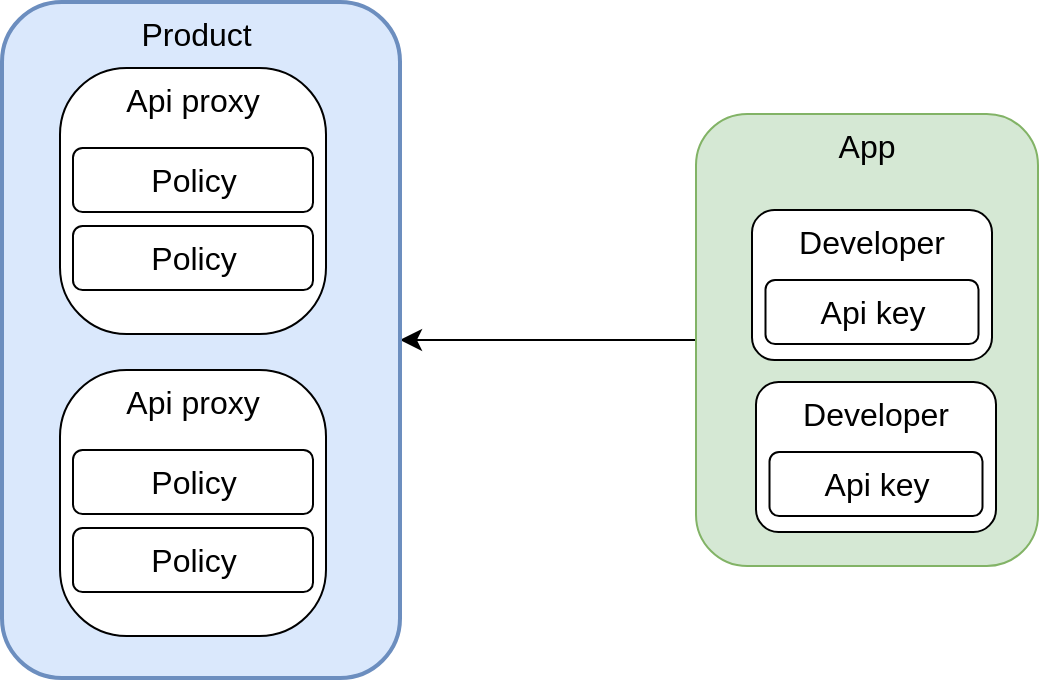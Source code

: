 <mxfile version="22.0.0" type="github">
  <diagram name="Page-1" id="HOvuosdeT9v5tkYRqVk3">
    <mxGraphModel dx="1042" dy="535" grid="0" gridSize="10" guides="1" tooltips="1" connect="1" arrows="1" fold="1" page="0" pageScale="1" pageWidth="827" pageHeight="1169" math="0" shadow="0">
      <root>
        <mxCell id="0" />
        <mxCell id="1" parent="0" />
        <mxCell id="2ciaOZCoj3dRZoLSagHL-5" style="edgeStyle=none;curved=1;rounded=0;orthogonalLoop=1;jettySize=auto;html=1;entryX=1;entryY=0.5;entryDx=0;entryDy=0;fontSize=12;startSize=8;endSize=8;" parent="1" source="2ciaOZCoj3dRZoLSagHL-4" target="2ciaOZCoj3dRZoLSagHL-2" edge="1">
          <mxGeometry relative="1" as="geometry" />
        </mxCell>
        <mxCell id="2ciaOZCoj3dRZoLSagHL-4" value="App" style="rounded=1;whiteSpace=wrap;html=1;fontSize=16;verticalAlign=top;fillColor=#d5e8d4;strokeColor=#82b366;" parent="1" vertex="1">
          <mxGeometry x="395" y="103" width="171" height="226" as="geometry" />
        </mxCell>
        <mxCell id="2ciaOZCoj3dRZoLSagHL-2" value="Product&amp;nbsp;" style="rounded=1;whiteSpace=wrap;html=1;fontSize=16;verticalAlign=top;fillColor=#dae8fc;strokeColor=#6c8ebf;strokeWidth=2;" parent="1" vertex="1">
          <mxGeometry x="48" y="47" width="199" height="338" as="geometry" />
        </mxCell>
        <mxCell id="XcDybMvGG41WEiG3jihm-2" value="" style="group" vertex="1" connectable="0" parent="1">
          <mxGeometry x="423" y="151" width="120" height="75" as="geometry" />
        </mxCell>
        <mxCell id="2ciaOZCoj3dRZoLSagHL-3" value="Developer" style="rounded=1;whiteSpace=wrap;html=1;fontSize=16;verticalAlign=top;" parent="XcDybMvGG41WEiG3jihm-2" vertex="1">
          <mxGeometry width="120" height="75" as="geometry" />
        </mxCell>
        <mxCell id="2ciaOZCoj3dRZoLSagHL-6" value="Api key" style="rounded=1;whiteSpace=wrap;html=1;fontSize=16;" parent="XcDybMvGG41WEiG3jihm-2" vertex="1">
          <mxGeometry x="6.75" y="35" width="106.5" height="32" as="geometry" />
        </mxCell>
        <mxCell id="XcDybMvGG41WEiG3jihm-3" value="" style="group" vertex="1" connectable="0" parent="1">
          <mxGeometry x="425" y="237" width="120" height="75" as="geometry" />
        </mxCell>
        <mxCell id="XcDybMvGG41WEiG3jihm-4" value="Developer" style="rounded=1;whiteSpace=wrap;html=1;fontSize=16;verticalAlign=top;" vertex="1" parent="XcDybMvGG41WEiG3jihm-3">
          <mxGeometry width="120" height="75" as="geometry" />
        </mxCell>
        <mxCell id="XcDybMvGG41WEiG3jihm-5" value="Api key" style="rounded=1;whiteSpace=wrap;html=1;fontSize=16;" vertex="1" parent="XcDybMvGG41WEiG3jihm-3">
          <mxGeometry x="6.75" y="35" width="106.5" height="32" as="geometry" />
        </mxCell>
        <mxCell id="XcDybMvGG41WEiG3jihm-9" value="" style="group;rounded=1;" vertex="1" connectable="0" parent="1">
          <mxGeometry x="77" y="80" width="133" height="133" as="geometry" />
        </mxCell>
        <mxCell id="2ciaOZCoj3dRZoLSagHL-1" value="Api proxy" style="rounded=1;whiteSpace=wrap;html=1;fontSize=16;arcSize=25;verticalAlign=top;" parent="XcDybMvGG41WEiG3jihm-9" vertex="1">
          <mxGeometry width="133" height="133" as="geometry" />
        </mxCell>
        <mxCell id="2ciaOZCoj3dRZoLSagHL-8" value="Policy" style="rounded=1;whiteSpace=wrap;html=1;fontSize=16;" parent="XcDybMvGG41WEiG3jihm-9" vertex="1">
          <mxGeometry x="6.5" y="40" width="120" height="32" as="geometry" />
        </mxCell>
        <mxCell id="XcDybMvGG41WEiG3jihm-1" value="Policy" style="rounded=1;whiteSpace=wrap;html=1;fontSize=16;" vertex="1" parent="XcDybMvGG41WEiG3jihm-9">
          <mxGeometry x="6.5" y="79" width="120" height="32" as="geometry" />
        </mxCell>
        <mxCell id="XcDybMvGG41WEiG3jihm-10" value="" style="group" vertex="1" connectable="0" parent="1">
          <mxGeometry x="77" y="231" width="133" height="133" as="geometry" />
        </mxCell>
        <mxCell id="XcDybMvGG41WEiG3jihm-6" value="Api proxy" style="rounded=1;whiteSpace=wrap;html=1;fontSize=16;arcSize=25;verticalAlign=top;" vertex="1" parent="XcDybMvGG41WEiG3jihm-10">
          <mxGeometry width="133" height="133" as="geometry" />
        </mxCell>
        <mxCell id="XcDybMvGG41WEiG3jihm-7" value="Policy" style="rounded=1;whiteSpace=wrap;html=1;fontSize=16;" vertex="1" parent="XcDybMvGG41WEiG3jihm-10">
          <mxGeometry x="6.5" y="40" width="120" height="32" as="geometry" />
        </mxCell>
        <mxCell id="XcDybMvGG41WEiG3jihm-8" value="Policy" style="rounded=1;whiteSpace=wrap;html=1;fontSize=16;" vertex="1" parent="XcDybMvGG41WEiG3jihm-10">
          <mxGeometry x="6.5" y="79" width="120" height="32" as="geometry" />
        </mxCell>
      </root>
    </mxGraphModel>
  </diagram>
</mxfile>
